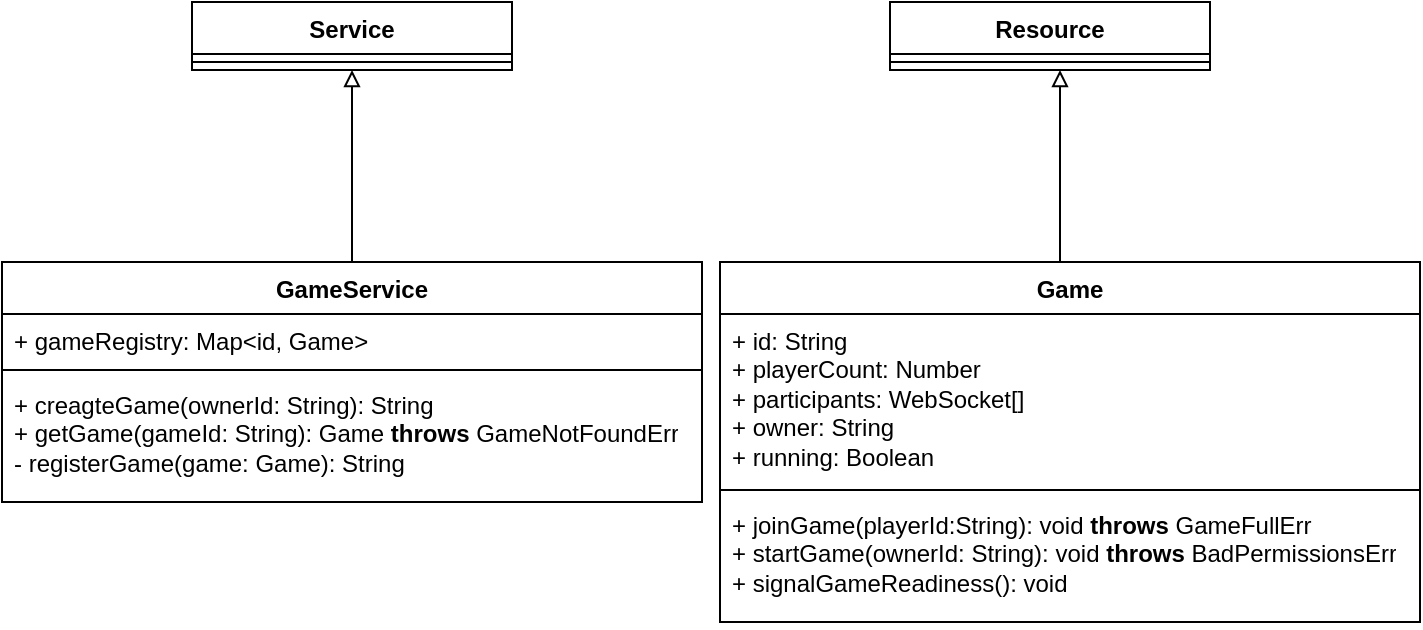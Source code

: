 <mxfile version="22.1.18" type="dropbox">
  <diagram id="C5RBs43oDa-KdzZeNtuy" name="Page-1">
    <mxGraphModel dx="986" dy="680" grid="1" gridSize="10" guides="1" tooltips="1" connect="1" arrows="1" fold="1" page="1" pageScale="1" pageWidth="827" pageHeight="1169" math="0" shadow="0">
      <root>
        <mxCell id="WIyWlLk6GJQsqaUBKTNV-0" />
        <mxCell id="WIyWlLk6GJQsqaUBKTNV-1" parent="WIyWlLk6GJQsqaUBKTNV-0" />
        <mxCell id="F2UnVNd6zi74cSoZj-aa-0" value="Resource" style="swimlane;fontStyle=1;align=center;verticalAlign=top;childLayout=stackLayout;horizontal=1;startSize=26;horizontalStack=0;resizeParent=1;resizeParentMax=0;resizeLast=0;collapsible=1;marginBottom=0;whiteSpace=wrap;html=1;" parent="WIyWlLk6GJQsqaUBKTNV-1" vertex="1">
          <mxGeometry x="499" y="90" width="160" height="34" as="geometry" />
        </mxCell>
        <mxCell id="F2UnVNd6zi74cSoZj-aa-2" value="" style="line;strokeWidth=1;fillColor=none;align=left;verticalAlign=middle;spacingTop=-1;spacingLeft=3;spacingRight=3;rotatable=0;labelPosition=right;points=[];portConstraint=eastwest;strokeColor=inherit;" parent="F2UnVNd6zi74cSoZj-aa-0" vertex="1">
          <mxGeometry y="26" width="160" height="8" as="geometry" />
        </mxCell>
        <mxCell id="F2UnVNd6zi74cSoZj-aa-9" value="" style="edgeStyle=orthogonalEdgeStyle;rounded=0;orthogonalLoop=1;jettySize=auto;html=1;endArrow=block;endFill=0;" parent="WIyWlLk6GJQsqaUBKTNV-1" source="F2UnVNd6zi74cSoZj-aa-5" target="F2UnVNd6zi74cSoZj-aa-2" edge="1">
          <mxGeometry relative="1" as="geometry">
            <Array as="points">
              <mxPoint x="584" y="170" />
              <mxPoint x="584" y="170" />
            </Array>
          </mxGeometry>
        </mxCell>
        <mxCell id="F2UnVNd6zi74cSoZj-aa-5" value="Game" style="swimlane;fontStyle=1;align=center;verticalAlign=top;childLayout=stackLayout;horizontal=1;startSize=26;horizontalStack=0;resizeParent=1;resizeParentMax=0;resizeLast=0;collapsible=1;marginBottom=0;whiteSpace=wrap;html=1;" parent="WIyWlLk6GJQsqaUBKTNV-1" vertex="1">
          <mxGeometry x="414" y="220" width="350" height="180" as="geometry" />
        </mxCell>
        <mxCell id="F2UnVNd6zi74cSoZj-aa-6" value="+ id: String&lt;br&gt;+ playerCount: Number&lt;br&gt;+ participants: WebSocket[]&lt;br&gt;+ owner: String&lt;br&gt;+ running: Boolean" style="text;strokeColor=none;fillColor=none;align=left;verticalAlign=top;spacingLeft=4;spacingRight=4;overflow=hidden;rotatable=0;points=[[0,0.5],[1,0.5]];portConstraint=eastwest;whiteSpace=wrap;html=1;" parent="F2UnVNd6zi74cSoZj-aa-5" vertex="1">
          <mxGeometry y="26" width="350" height="84" as="geometry" />
        </mxCell>
        <mxCell id="F2UnVNd6zi74cSoZj-aa-7" value="" style="line;strokeWidth=1;fillColor=none;align=left;verticalAlign=middle;spacingTop=-1;spacingLeft=3;spacingRight=3;rotatable=0;labelPosition=right;points=[];portConstraint=eastwest;strokeColor=inherit;" parent="F2UnVNd6zi74cSoZj-aa-5" vertex="1">
          <mxGeometry y="110" width="350" height="8" as="geometry" />
        </mxCell>
        <mxCell id="F2UnVNd6zi74cSoZj-aa-8" value="+ joinGame(playerId:String): void &lt;b&gt;throws&lt;/b&gt;&amp;nbsp;GameFullErr&lt;br&gt;+ startGame(ownerId: String): void &lt;b&gt;throws&lt;/b&gt;&amp;nbsp;BadPermissionsErr&lt;br&gt;+ signalGameReadiness(): void" style="text;strokeColor=none;fillColor=none;align=left;verticalAlign=top;spacingLeft=4;spacingRight=4;overflow=hidden;rotatable=0;points=[[0,0.5],[1,0.5]];portConstraint=eastwest;whiteSpace=wrap;html=1;" parent="F2UnVNd6zi74cSoZj-aa-5" vertex="1">
          <mxGeometry y="118" width="350" height="62" as="geometry" />
        </mxCell>
        <mxCell id="F2UnVNd6zi74cSoZj-aa-10" value="Service" style="swimlane;fontStyle=1;align=center;verticalAlign=top;childLayout=stackLayout;horizontal=1;startSize=26;horizontalStack=0;resizeParent=1;resizeParentMax=0;resizeLast=0;collapsible=1;marginBottom=0;whiteSpace=wrap;html=1;" parent="WIyWlLk6GJQsqaUBKTNV-1" vertex="1">
          <mxGeometry x="150" y="90" width="160" height="34" as="geometry" />
        </mxCell>
        <mxCell id="F2UnVNd6zi74cSoZj-aa-11" value="" style="line;strokeWidth=1;fillColor=none;align=left;verticalAlign=middle;spacingTop=-1;spacingLeft=3;spacingRight=3;rotatable=0;labelPosition=right;points=[];portConstraint=eastwest;strokeColor=inherit;" parent="F2UnVNd6zi74cSoZj-aa-10" vertex="1">
          <mxGeometry y="26" width="160" height="8" as="geometry" />
        </mxCell>
        <mxCell id="F2UnVNd6zi74cSoZj-aa-12" value="GameService" style="swimlane;fontStyle=1;align=center;verticalAlign=top;childLayout=stackLayout;horizontal=1;startSize=26;horizontalStack=0;resizeParent=1;resizeParentMax=0;resizeLast=0;collapsible=1;marginBottom=0;whiteSpace=wrap;html=1;" parent="WIyWlLk6GJQsqaUBKTNV-1" vertex="1">
          <mxGeometry x="55" y="220" width="350" height="120" as="geometry" />
        </mxCell>
        <mxCell id="F2UnVNd6zi74cSoZj-aa-13" value="+ gameRegistry: Map&amp;lt;id, Game&amp;gt;" style="text;strokeColor=none;fillColor=none;align=left;verticalAlign=top;spacingLeft=4;spacingRight=4;overflow=hidden;rotatable=0;points=[[0,0.5],[1,0.5]];portConstraint=eastwest;whiteSpace=wrap;html=1;" parent="F2UnVNd6zi74cSoZj-aa-12" vertex="1">
          <mxGeometry y="26" width="350" height="24" as="geometry" />
        </mxCell>
        <mxCell id="F2UnVNd6zi74cSoZj-aa-14" value="" style="line;strokeWidth=1;fillColor=none;align=left;verticalAlign=middle;spacingTop=-1;spacingLeft=3;spacingRight=3;rotatable=0;labelPosition=right;points=[];portConstraint=eastwest;strokeColor=inherit;" parent="F2UnVNd6zi74cSoZj-aa-12" vertex="1">
          <mxGeometry y="50" width="350" height="8" as="geometry" />
        </mxCell>
        <mxCell id="F2UnVNd6zi74cSoZj-aa-15" value="+ creagteGame(ownerId: String): String&lt;br&gt;+ getGame(gameId: String): Game &lt;b&gt;throws&lt;/b&gt;&amp;nbsp;GameNotFoundErr &lt;br&gt;- registerGame(game: Game): String" style="text;strokeColor=none;fillColor=none;align=left;verticalAlign=top;spacingLeft=4;spacingRight=4;overflow=hidden;rotatable=0;points=[[0,0.5],[1,0.5]];portConstraint=eastwest;whiteSpace=wrap;html=1;" parent="F2UnVNd6zi74cSoZj-aa-12" vertex="1">
          <mxGeometry y="58" width="350" height="62" as="geometry" />
        </mxCell>
        <mxCell id="F2UnVNd6zi74cSoZj-aa-16" value="" style="edgeStyle=orthogonalEdgeStyle;rounded=0;orthogonalLoop=1;jettySize=auto;html=1;endArrow=block;endFill=0;exitX=0.5;exitY=0;exitDx=0;exitDy=0;entryX=0.5;entryY=1;entryDx=0;entryDy=0;" parent="WIyWlLk6GJQsqaUBKTNV-1" source="F2UnVNd6zi74cSoZj-aa-12" target="F2UnVNd6zi74cSoZj-aa-10" edge="1">
          <mxGeometry relative="1" as="geometry">
            <mxPoint x="390" y="176" as="sourcePoint" />
            <mxPoint x="390" y="80" as="targetPoint" />
            <Array as="points">
              <mxPoint x="230" y="144" />
            </Array>
          </mxGeometry>
        </mxCell>
      </root>
    </mxGraphModel>
  </diagram>
</mxfile>
